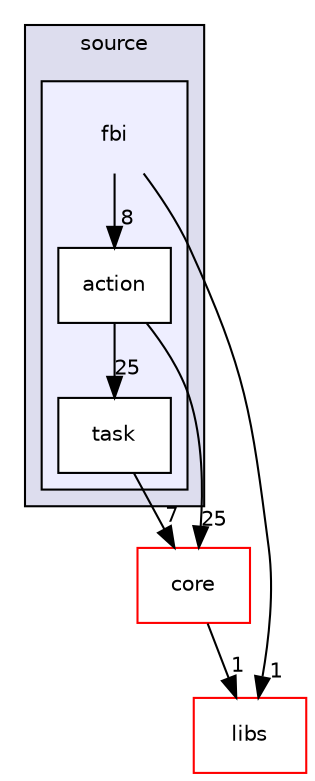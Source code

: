 digraph "source/fbi" {
  compound=true
  node [ fontsize="10", fontname="Helvetica"];
  edge [ labelfontsize="10", labelfontname="Helvetica"];
  subgraph clusterdir_b2f33c71d4aa5e7af42a1ca61ff5af1b {
    graph [ bgcolor="#ddddee", pencolor="black", label="source" fontname="Helvetica", fontsize="10", URL="dir_b2f33c71d4aa5e7af42a1ca61ff5af1b.html"]
  subgraph clusterdir_0690d63da931225ca891c72312f79421 {
    graph [ bgcolor="#eeeeff", pencolor="black", label="" URL="dir_0690d63da931225ca891c72312f79421.html"];
    dir_0690d63da931225ca891c72312f79421 [shape=plaintext label="fbi"];
    dir_694380f872ceaa3c95b94091678ed7e6 [shape=box label="action" color="black" fillcolor="white" style="filled" URL="dir_694380f872ceaa3c95b94091678ed7e6.html"];
    dir_84bf406a94597323932ead91ddc48809 [shape=box label="task" color="black" fillcolor="white" style="filled" URL="dir_84bf406a94597323932ead91ddc48809.html"];
  }
  }
  dir_0d27ce74e9bd514c31e1d63efab6b388 [shape=box label="core" fillcolor="white" style="filled" color="red" URL="dir_0d27ce74e9bd514c31e1d63efab6b388.html"];
  dir_92ebb7056a61401c2233bc0a14e997d2 [shape=box label="libs" fillcolor="white" style="filled" color="red" URL="dir_92ebb7056a61401c2233bc0a14e997d2.html"];
  dir_0690d63da931225ca891c72312f79421->dir_694380f872ceaa3c95b94091678ed7e6 [headlabel="8", labeldistance=1.5 headhref="dir_000008_000009.html"];
  dir_0690d63da931225ca891c72312f79421->dir_92ebb7056a61401c2233bc0a14e997d2 [headlabel="1", labeldistance=1.5 headhref="dir_000008_000011.html"];
  dir_0d27ce74e9bd514c31e1d63efab6b388->dir_92ebb7056a61401c2233bc0a14e997d2 [headlabel="1", labeldistance=1.5 headhref="dir_000004_000011.html"];
  dir_84bf406a94597323932ead91ddc48809->dir_0d27ce74e9bd514c31e1d63efab6b388 [headlabel="7", labeldistance=1.5 headhref="dir_000010_000004.html"];
  dir_694380f872ceaa3c95b94091678ed7e6->dir_0d27ce74e9bd514c31e1d63efab6b388 [headlabel="25", labeldistance=1.5 headhref="dir_000009_000004.html"];
  dir_694380f872ceaa3c95b94091678ed7e6->dir_84bf406a94597323932ead91ddc48809 [headlabel="25", labeldistance=1.5 headhref="dir_000009_000010.html"];
}
